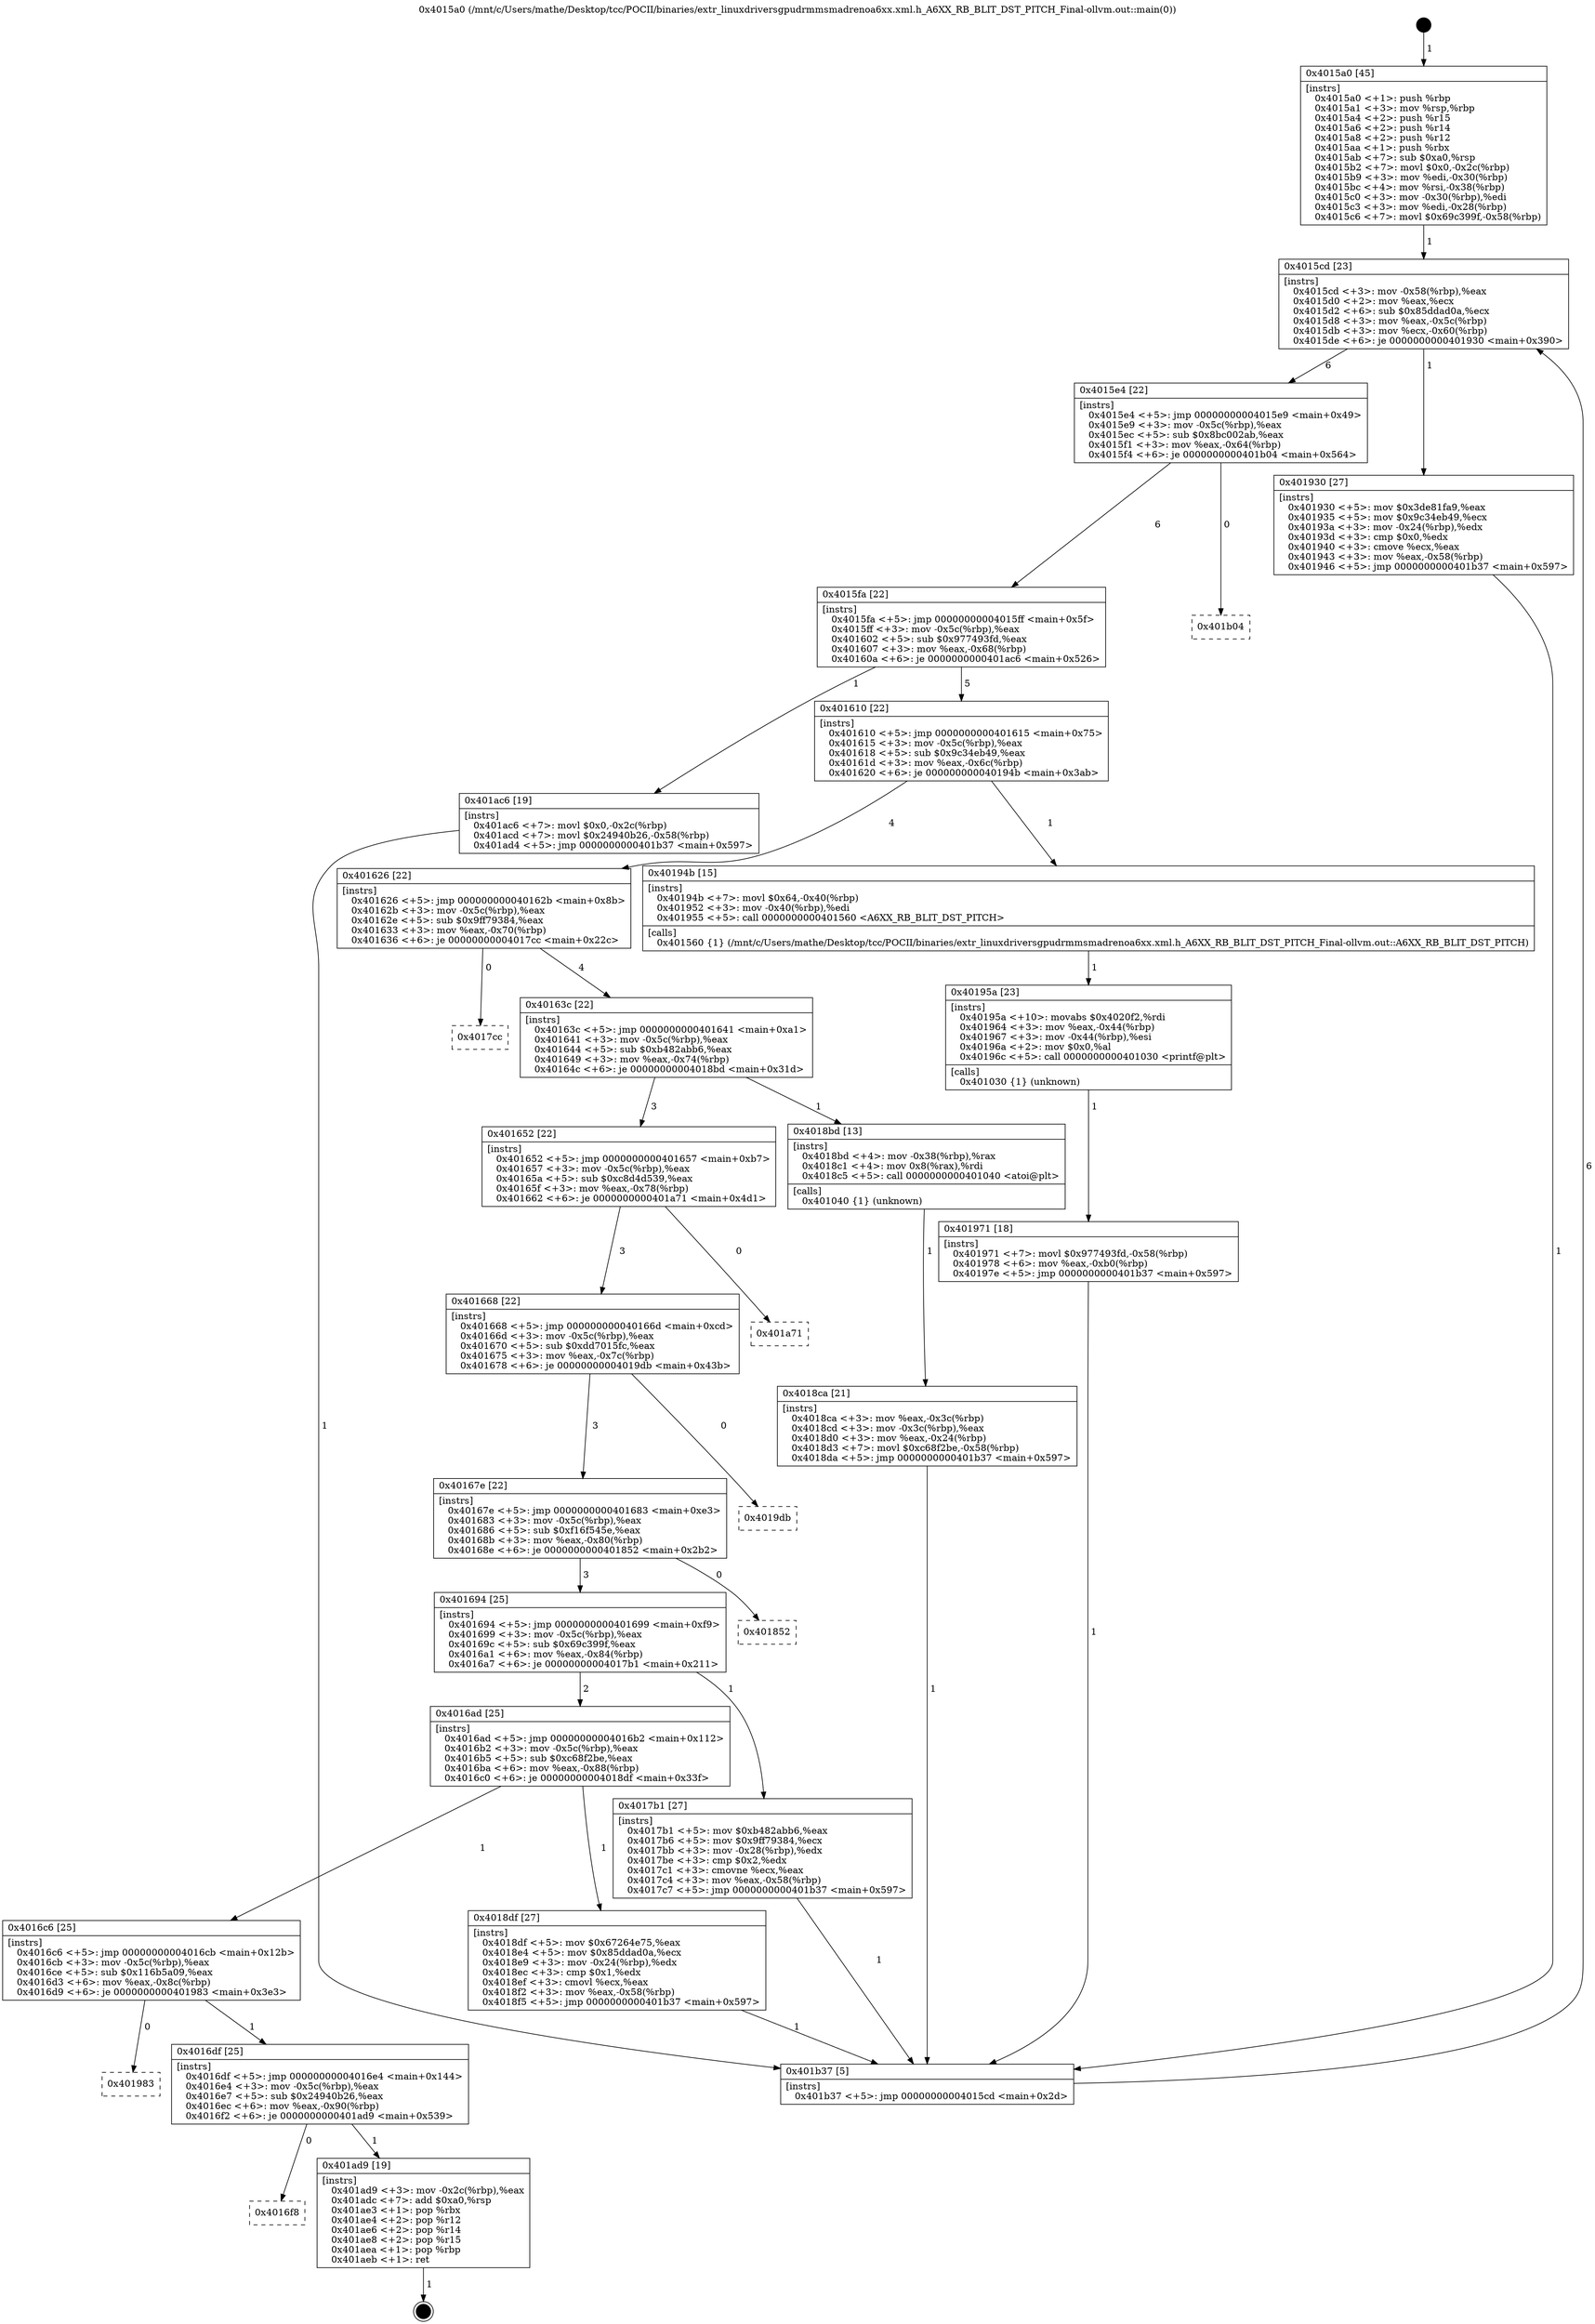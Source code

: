 digraph "0x4015a0" {
  label = "0x4015a0 (/mnt/c/Users/mathe/Desktop/tcc/POCII/binaries/extr_linuxdriversgpudrmmsmadrenoa6xx.xml.h_A6XX_RB_BLIT_DST_PITCH_Final-ollvm.out::main(0))"
  labelloc = "t"
  node[shape=record]

  Entry [label="",width=0.3,height=0.3,shape=circle,fillcolor=black,style=filled]
  "0x4015cd" [label="{
     0x4015cd [23]\l
     | [instrs]\l
     &nbsp;&nbsp;0x4015cd \<+3\>: mov -0x58(%rbp),%eax\l
     &nbsp;&nbsp;0x4015d0 \<+2\>: mov %eax,%ecx\l
     &nbsp;&nbsp;0x4015d2 \<+6\>: sub $0x85ddad0a,%ecx\l
     &nbsp;&nbsp;0x4015d8 \<+3\>: mov %eax,-0x5c(%rbp)\l
     &nbsp;&nbsp;0x4015db \<+3\>: mov %ecx,-0x60(%rbp)\l
     &nbsp;&nbsp;0x4015de \<+6\>: je 0000000000401930 \<main+0x390\>\l
  }"]
  "0x401930" [label="{
     0x401930 [27]\l
     | [instrs]\l
     &nbsp;&nbsp;0x401930 \<+5\>: mov $0x3de81fa9,%eax\l
     &nbsp;&nbsp;0x401935 \<+5\>: mov $0x9c34eb49,%ecx\l
     &nbsp;&nbsp;0x40193a \<+3\>: mov -0x24(%rbp),%edx\l
     &nbsp;&nbsp;0x40193d \<+3\>: cmp $0x0,%edx\l
     &nbsp;&nbsp;0x401940 \<+3\>: cmove %ecx,%eax\l
     &nbsp;&nbsp;0x401943 \<+3\>: mov %eax,-0x58(%rbp)\l
     &nbsp;&nbsp;0x401946 \<+5\>: jmp 0000000000401b37 \<main+0x597\>\l
  }"]
  "0x4015e4" [label="{
     0x4015e4 [22]\l
     | [instrs]\l
     &nbsp;&nbsp;0x4015e4 \<+5\>: jmp 00000000004015e9 \<main+0x49\>\l
     &nbsp;&nbsp;0x4015e9 \<+3\>: mov -0x5c(%rbp),%eax\l
     &nbsp;&nbsp;0x4015ec \<+5\>: sub $0x8bc002ab,%eax\l
     &nbsp;&nbsp;0x4015f1 \<+3\>: mov %eax,-0x64(%rbp)\l
     &nbsp;&nbsp;0x4015f4 \<+6\>: je 0000000000401b04 \<main+0x564\>\l
  }"]
  Exit [label="",width=0.3,height=0.3,shape=circle,fillcolor=black,style=filled,peripheries=2]
  "0x401b04" [label="{
     0x401b04\l
  }", style=dashed]
  "0x4015fa" [label="{
     0x4015fa [22]\l
     | [instrs]\l
     &nbsp;&nbsp;0x4015fa \<+5\>: jmp 00000000004015ff \<main+0x5f\>\l
     &nbsp;&nbsp;0x4015ff \<+3\>: mov -0x5c(%rbp),%eax\l
     &nbsp;&nbsp;0x401602 \<+5\>: sub $0x977493fd,%eax\l
     &nbsp;&nbsp;0x401607 \<+3\>: mov %eax,-0x68(%rbp)\l
     &nbsp;&nbsp;0x40160a \<+6\>: je 0000000000401ac6 \<main+0x526\>\l
  }"]
  "0x4016f8" [label="{
     0x4016f8\l
  }", style=dashed]
  "0x401ac6" [label="{
     0x401ac6 [19]\l
     | [instrs]\l
     &nbsp;&nbsp;0x401ac6 \<+7\>: movl $0x0,-0x2c(%rbp)\l
     &nbsp;&nbsp;0x401acd \<+7\>: movl $0x24940b26,-0x58(%rbp)\l
     &nbsp;&nbsp;0x401ad4 \<+5\>: jmp 0000000000401b37 \<main+0x597\>\l
  }"]
  "0x401610" [label="{
     0x401610 [22]\l
     | [instrs]\l
     &nbsp;&nbsp;0x401610 \<+5\>: jmp 0000000000401615 \<main+0x75\>\l
     &nbsp;&nbsp;0x401615 \<+3\>: mov -0x5c(%rbp),%eax\l
     &nbsp;&nbsp;0x401618 \<+5\>: sub $0x9c34eb49,%eax\l
     &nbsp;&nbsp;0x40161d \<+3\>: mov %eax,-0x6c(%rbp)\l
     &nbsp;&nbsp;0x401620 \<+6\>: je 000000000040194b \<main+0x3ab\>\l
  }"]
  "0x401ad9" [label="{
     0x401ad9 [19]\l
     | [instrs]\l
     &nbsp;&nbsp;0x401ad9 \<+3\>: mov -0x2c(%rbp),%eax\l
     &nbsp;&nbsp;0x401adc \<+7\>: add $0xa0,%rsp\l
     &nbsp;&nbsp;0x401ae3 \<+1\>: pop %rbx\l
     &nbsp;&nbsp;0x401ae4 \<+2\>: pop %r12\l
     &nbsp;&nbsp;0x401ae6 \<+2\>: pop %r14\l
     &nbsp;&nbsp;0x401ae8 \<+2\>: pop %r15\l
     &nbsp;&nbsp;0x401aea \<+1\>: pop %rbp\l
     &nbsp;&nbsp;0x401aeb \<+1\>: ret\l
  }"]
  "0x40194b" [label="{
     0x40194b [15]\l
     | [instrs]\l
     &nbsp;&nbsp;0x40194b \<+7\>: movl $0x64,-0x40(%rbp)\l
     &nbsp;&nbsp;0x401952 \<+3\>: mov -0x40(%rbp),%edi\l
     &nbsp;&nbsp;0x401955 \<+5\>: call 0000000000401560 \<A6XX_RB_BLIT_DST_PITCH\>\l
     | [calls]\l
     &nbsp;&nbsp;0x401560 \{1\} (/mnt/c/Users/mathe/Desktop/tcc/POCII/binaries/extr_linuxdriversgpudrmmsmadrenoa6xx.xml.h_A6XX_RB_BLIT_DST_PITCH_Final-ollvm.out::A6XX_RB_BLIT_DST_PITCH)\l
  }"]
  "0x401626" [label="{
     0x401626 [22]\l
     | [instrs]\l
     &nbsp;&nbsp;0x401626 \<+5\>: jmp 000000000040162b \<main+0x8b\>\l
     &nbsp;&nbsp;0x40162b \<+3\>: mov -0x5c(%rbp),%eax\l
     &nbsp;&nbsp;0x40162e \<+5\>: sub $0x9ff79384,%eax\l
     &nbsp;&nbsp;0x401633 \<+3\>: mov %eax,-0x70(%rbp)\l
     &nbsp;&nbsp;0x401636 \<+6\>: je 00000000004017cc \<main+0x22c\>\l
  }"]
  "0x4016df" [label="{
     0x4016df [25]\l
     | [instrs]\l
     &nbsp;&nbsp;0x4016df \<+5\>: jmp 00000000004016e4 \<main+0x144\>\l
     &nbsp;&nbsp;0x4016e4 \<+3\>: mov -0x5c(%rbp),%eax\l
     &nbsp;&nbsp;0x4016e7 \<+5\>: sub $0x24940b26,%eax\l
     &nbsp;&nbsp;0x4016ec \<+6\>: mov %eax,-0x90(%rbp)\l
     &nbsp;&nbsp;0x4016f2 \<+6\>: je 0000000000401ad9 \<main+0x539\>\l
  }"]
  "0x4017cc" [label="{
     0x4017cc\l
  }", style=dashed]
  "0x40163c" [label="{
     0x40163c [22]\l
     | [instrs]\l
     &nbsp;&nbsp;0x40163c \<+5\>: jmp 0000000000401641 \<main+0xa1\>\l
     &nbsp;&nbsp;0x401641 \<+3\>: mov -0x5c(%rbp),%eax\l
     &nbsp;&nbsp;0x401644 \<+5\>: sub $0xb482abb6,%eax\l
     &nbsp;&nbsp;0x401649 \<+3\>: mov %eax,-0x74(%rbp)\l
     &nbsp;&nbsp;0x40164c \<+6\>: je 00000000004018bd \<main+0x31d\>\l
  }"]
  "0x401983" [label="{
     0x401983\l
  }", style=dashed]
  "0x4018bd" [label="{
     0x4018bd [13]\l
     | [instrs]\l
     &nbsp;&nbsp;0x4018bd \<+4\>: mov -0x38(%rbp),%rax\l
     &nbsp;&nbsp;0x4018c1 \<+4\>: mov 0x8(%rax),%rdi\l
     &nbsp;&nbsp;0x4018c5 \<+5\>: call 0000000000401040 \<atoi@plt\>\l
     | [calls]\l
     &nbsp;&nbsp;0x401040 \{1\} (unknown)\l
  }"]
  "0x401652" [label="{
     0x401652 [22]\l
     | [instrs]\l
     &nbsp;&nbsp;0x401652 \<+5\>: jmp 0000000000401657 \<main+0xb7\>\l
     &nbsp;&nbsp;0x401657 \<+3\>: mov -0x5c(%rbp),%eax\l
     &nbsp;&nbsp;0x40165a \<+5\>: sub $0xc8d4d539,%eax\l
     &nbsp;&nbsp;0x40165f \<+3\>: mov %eax,-0x78(%rbp)\l
     &nbsp;&nbsp;0x401662 \<+6\>: je 0000000000401a71 \<main+0x4d1\>\l
  }"]
  "0x401971" [label="{
     0x401971 [18]\l
     | [instrs]\l
     &nbsp;&nbsp;0x401971 \<+7\>: movl $0x977493fd,-0x58(%rbp)\l
     &nbsp;&nbsp;0x401978 \<+6\>: mov %eax,-0xb0(%rbp)\l
     &nbsp;&nbsp;0x40197e \<+5\>: jmp 0000000000401b37 \<main+0x597\>\l
  }"]
  "0x401a71" [label="{
     0x401a71\l
  }", style=dashed]
  "0x401668" [label="{
     0x401668 [22]\l
     | [instrs]\l
     &nbsp;&nbsp;0x401668 \<+5\>: jmp 000000000040166d \<main+0xcd\>\l
     &nbsp;&nbsp;0x40166d \<+3\>: mov -0x5c(%rbp),%eax\l
     &nbsp;&nbsp;0x401670 \<+5\>: sub $0xdd7015fc,%eax\l
     &nbsp;&nbsp;0x401675 \<+3\>: mov %eax,-0x7c(%rbp)\l
     &nbsp;&nbsp;0x401678 \<+6\>: je 00000000004019db \<main+0x43b\>\l
  }"]
  "0x40195a" [label="{
     0x40195a [23]\l
     | [instrs]\l
     &nbsp;&nbsp;0x40195a \<+10\>: movabs $0x4020f2,%rdi\l
     &nbsp;&nbsp;0x401964 \<+3\>: mov %eax,-0x44(%rbp)\l
     &nbsp;&nbsp;0x401967 \<+3\>: mov -0x44(%rbp),%esi\l
     &nbsp;&nbsp;0x40196a \<+2\>: mov $0x0,%al\l
     &nbsp;&nbsp;0x40196c \<+5\>: call 0000000000401030 \<printf@plt\>\l
     | [calls]\l
     &nbsp;&nbsp;0x401030 \{1\} (unknown)\l
  }"]
  "0x4019db" [label="{
     0x4019db\l
  }", style=dashed]
  "0x40167e" [label="{
     0x40167e [22]\l
     | [instrs]\l
     &nbsp;&nbsp;0x40167e \<+5\>: jmp 0000000000401683 \<main+0xe3\>\l
     &nbsp;&nbsp;0x401683 \<+3\>: mov -0x5c(%rbp),%eax\l
     &nbsp;&nbsp;0x401686 \<+5\>: sub $0xf16f545e,%eax\l
     &nbsp;&nbsp;0x40168b \<+3\>: mov %eax,-0x80(%rbp)\l
     &nbsp;&nbsp;0x40168e \<+6\>: je 0000000000401852 \<main+0x2b2\>\l
  }"]
  "0x4016c6" [label="{
     0x4016c6 [25]\l
     | [instrs]\l
     &nbsp;&nbsp;0x4016c6 \<+5\>: jmp 00000000004016cb \<main+0x12b\>\l
     &nbsp;&nbsp;0x4016cb \<+3\>: mov -0x5c(%rbp),%eax\l
     &nbsp;&nbsp;0x4016ce \<+5\>: sub $0x116b5a09,%eax\l
     &nbsp;&nbsp;0x4016d3 \<+6\>: mov %eax,-0x8c(%rbp)\l
     &nbsp;&nbsp;0x4016d9 \<+6\>: je 0000000000401983 \<main+0x3e3\>\l
  }"]
  "0x401852" [label="{
     0x401852\l
  }", style=dashed]
  "0x401694" [label="{
     0x401694 [25]\l
     | [instrs]\l
     &nbsp;&nbsp;0x401694 \<+5\>: jmp 0000000000401699 \<main+0xf9\>\l
     &nbsp;&nbsp;0x401699 \<+3\>: mov -0x5c(%rbp),%eax\l
     &nbsp;&nbsp;0x40169c \<+5\>: sub $0x69c399f,%eax\l
     &nbsp;&nbsp;0x4016a1 \<+6\>: mov %eax,-0x84(%rbp)\l
     &nbsp;&nbsp;0x4016a7 \<+6\>: je 00000000004017b1 \<main+0x211\>\l
  }"]
  "0x4018df" [label="{
     0x4018df [27]\l
     | [instrs]\l
     &nbsp;&nbsp;0x4018df \<+5\>: mov $0x67264e75,%eax\l
     &nbsp;&nbsp;0x4018e4 \<+5\>: mov $0x85ddad0a,%ecx\l
     &nbsp;&nbsp;0x4018e9 \<+3\>: mov -0x24(%rbp),%edx\l
     &nbsp;&nbsp;0x4018ec \<+3\>: cmp $0x1,%edx\l
     &nbsp;&nbsp;0x4018ef \<+3\>: cmovl %ecx,%eax\l
     &nbsp;&nbsp;0x4018f2 \<+3\>: mov %eax,-0x58(%rbp)\l
     &nbsp;&nbsp;0x4018f5 \<+5\>: jmp 0000000000401b37 \<main+0x597\>\l
  }"]
  "0x4017b1" [label="{
     0x4017b1 [27]\l
     | [instrs]\l
     &nbsp;&nbsp;0x4017b1 \<+5\>: mov $0xb482abb6,%eax\l
     &nbsp;&nbsp;0x4017b6 \<+5\>: mov $0x9ff79384,%ecx\l
     &nbsp;&nbsp;0x4017bb \<+3\>: mov -0x28(%rbp),%edx\l
     &nbsp;&nbsp;0x4017be \<+3\>: cmp $0x2,%edx\l
     &nbsp;&nbsp;0x4017c1 \<+3\>: cmovne %ecx,%eax\l
     &nbsp;&nbsp;0x4017c4 \<+3\>: mov %eax,-0x58(%rbp)\l
     &nbsp;&nbsp;0x4017c7 \<+5\>: jmp 0000000000401b37 \<main+0x597\>\l
  }"]
  "0x4016ad" [label="{
     0x4016ad [25]\l
     | [instrs]\l
     &nbsp;&nbsp;0x4016ad \<+5\>: jmp 00000000004016b2 \<main+0x112\>\l
     &nbsp;&nbsp;0x4016b2 \<+3\>: mov -0x5c(%rbp),%eax\l
     &nbsp;&nbsp;0x4016b5 \<+5\>: sub $0xc68f2be,%eax\l
     &nbsp;&nbsp;0x4016ba \<+6\>: mov %eax,-0x88(%rbp)\l
     &nbsp;&nbsp;0x4016c0 \<+6\>: je 00000000004018df \<main+0x33f\>\l
  }"]
  "0x401b37" [label="{
     0x401b37 [5]\l
     | [instrs]\l
     &nbsp;&nbsp;0x401b37 \<+5\>: jmp 00000000004015cd \<main+0x2d\>\l
  }"]
  "0x4015a0" [label="{
     0x4015a0 [45]\l
     | [instrs]\l
     &nbsp;&nbsp;0x4015a0 \<+1\>: push %rbp\l
     &nbsp;&nbsp;0x4015a1 \<+3\>: mov %rsp,%rbp\l
     &nbsp;&nbsp;0x4015a4 \<+2\>: push %r15\l
     &nbsp;&nbsp;0x4015a6 \<+2\>: push %r14\l
     &nbsp;&nbsp;0x4015a8 \<+2\>: push %r12\l
     &nbsp;&nbsp;0x4015aa \<+1\>: push %rbx\l
     &nbsp;&nbsp;0x4015ab \<+7\>: sub $0xa0,%rsp\l
     &nbsp;&nbsp;0x4015b2 \<+7\>: movl $0x0,-0x2c(%rbp)\l
     &nbsp;&nbsp;0x4015b9 \<+3\>: mov %edi,-0x30(%rbp)\l
     &nbsp;&nbsp;0x4015bc \<+4\>: mov %rsi,-0x38(%rbp)\l
     &nbsp;&nbsp;0x4015c0 \<+3\>: mov -0x30(%rbp),%edi\l
     &nbsp;&nbsp;0x4015c3 \<+3\>: mov %edi,-0x28(%rbp)\l
     &nbsp;&nbsp;0x4015c6 \<+7\>: movl $0x69c399f,-0x58(%rbp)\l
  }"]
  "0x4018ca" [label="{
     0x4018ca [21]\l
     | [instrs]\l
     &nbsp;&nbsp;0x4018ca \<+3\>: mov %eax,-0x3c(%rbp)\l
     &nbsp;&nbsp;0x4018cd \<+3\>: mov -0x3c(%rbp),%eax\l
     &nbsp;&nbsp;0x4018d0 \<+3\>: mov %eax,-0x24(%rbp)\l
     &nbsp;&nbsp;0x4018d3 \<+7\>: movl $0xc68f2be,-0x58(%rbp)\l
     &nbsp;&nbsp;0x4018da \<+5\>: jmp 0000000000401b37 \<main+0x597\>\l
  }"]
  Entry -> "0x4015a0" [label=" 1"]
  "0x4015cd" -> "0x401930" [label=" 1"]
  "0x4015cd" -> "0x4015e4" [label=" 6"]
  "0x401ad9" -> Exit [label=" 1"]
  "0x4015e4" -> "0x401b04" [label=" 0"]
  "0x4015e4" -> "0x4015fa" [label=" 6"]
  "0x4016df" -> "0x4016f8" [label=" 0"]
  "0x4015fa" -> "0x401ac6" [label=" 1"]
  "0x4015fa" -> "0x401610" [label=" 5"]
  "0x4016df" -> "0x401ad9" [label=" 1"]
  "0x401610" -> "0x40194b" [label=" 1"]
  "0x401610" -> "0x401626" [label=" 4"]
  "0x4016c6" -> "0x4016df" [label=" 1"]
  "0x401626" -> "0x4017cc" [label=" 0"]
  "0x401626" -> "0x40163c" [label=" 4"]
  "0x4016c6" -> "0x401983" [label=" 0"]
  "0x40163c" -> "0x4018bd" [label=" 1"]
  "0x40163c" -> "0x401652" [label=" 3"]
  "0x401ac6" -> "0x401b37" [label=" 1"]
  "0x401652" -> "0x401a71" [label=" 0"]
  "0x401652" -> "0x401668" [label=" 3"]
  "0x401971" -> "0x401b37" [label=" 1"]
  "0x401668" -> "0x4019db" [label=" 0"]
  "0x401668" -> "0x40167e" [label=" 3"]
  "0x40195a" -> "0x401971" [label=" 1"]
  "0x40167e" -> "0x401852" [label=" 0"]
  "0x40167e" -> "0x401694" [label=" 3"]
  "0x40194b" -> "0x40195a" [label=" 1"]
  "0x401694" -> "0x4017b1" [label=" 1"]
  "0x401694" -> "0x4016ad" [label=" 2"]
  "0x4017b1" -> "0x401b37" [label=" 1"]
  "0x4015a0" -> "0x4015cd" [label=" 1"]
  "0x401b37" -> "0x4015cd" [label=" 6"]
  "0x4018bd" -> "0x4018ca" [label=" 1"]
  "0x4018ca" -> "0x401b37" [label=" 1"]
  "0x401930" -> "0x401b37" [label=" 1"]
  "0x4016ad" -> "0x4018df" [label=" 1"]
  "0x4016ad" -> "0x4016c6" [label=" 1"]
  "0x4018df" -> "0x401b37" [label=" 1"]
}
